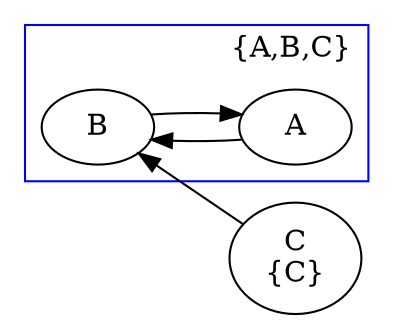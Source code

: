 digraph G {
       dir=forward;
       // edge [color=white];
       rankdir = RL;

subgraph cluster {
       A -> B;
       B -> A;
       color=blue;
       label="{A,B,C}";
       labeljust=l
}
       C -> B;
       C [label="C\n{C}"];


}